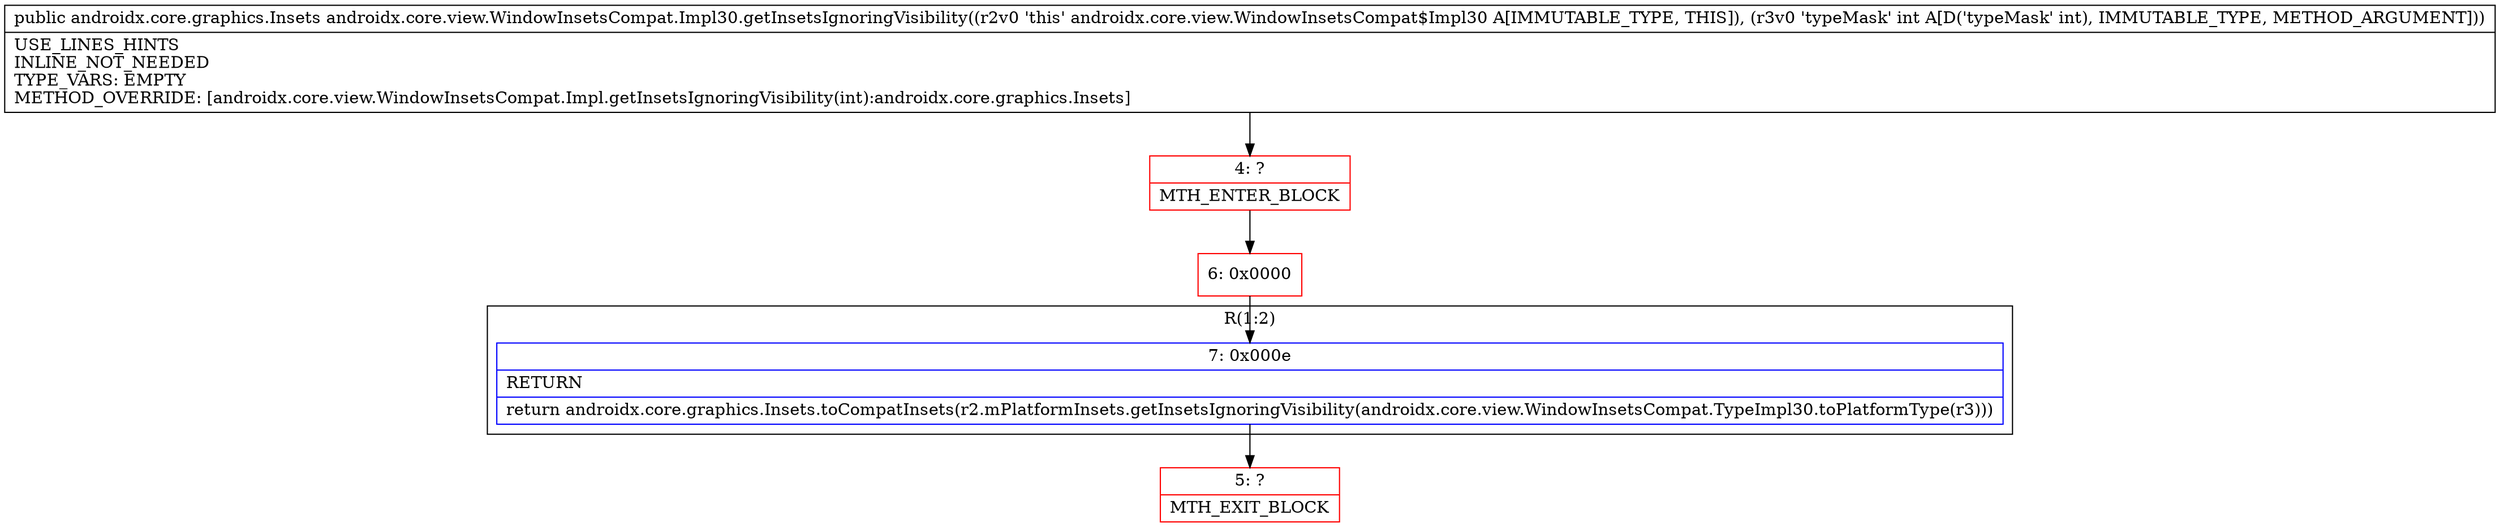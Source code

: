 digraph "CFG forandroidx.core.view.WindowInsetsCompat.Impl30.getInsetsIgnoringVisibility(I)Landroidx\/core\/graphics\/Insets;" {
subgraph cluster_Region_966429443 {
label = "R(1:2)";
node [shape=record,color=blue];
Node_7 [shape=record,label="{7\:\ 0x000e|RETURN\l|return androidx.core.graphics.Insets.toCompatInsets(r2.mPlatformInsets.getInsetsIgnoringVisibility(androidx.core.view.WindowInsetsCompat.TypeImpl30.toPlatformType(r3)))\l}"];
}
Node_4 [shape=record,color=red,label="{4\:\ ?|MTH_ENTER_BLOCK\l}"];
Node_6 [shape=record,color=red,label="{6\:\ 0x0000}"];
Node_5 [shape=record,color=red,label="{5\:\ ?|MTH_EXIT_BLOCK\l}"];
MethodNode[shape=record,label="{public androidx.core.graphics.Insets androidx.core.view.WindowInsetsCompat.Impl30.getInsetsIgnoringVisibility((r2v0 'this' androidx.core.view.WindowInsetsCompat$Impl30 A[IMMUTABLE_TYPE, THIS]), (r3v0 'typeMask' int A[D('typeMask' int), IMMUTABLE_TYPE, METHOD_ARGUMENT]))  | USE_LINES_HINTS\lINLINE_NOT_NEEDED\lTYPE_VARS: EMPTY\lMETHOD_OVERRIDE: [androidx.core.view.WindowInsetsCompat.Impl.getInsetsIgnoringVisibility(int):androidx.core.graphics.Insets]\l}"];
MethodNode -> Node_4;Node_7 -> Node_5;
Node_4 -> Node_6;
Node_6 -> Node_7;
}

